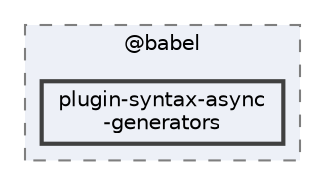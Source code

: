 digraph "pkiclassroomrescheduler/src/main/frontend/node_modules/@babel/plugin-syntax-async-generators"
{
 // LATEX_PDF_SIZE
  bgcolor="transparent";
  edge [fontname=Helvetica,fontsize=10,labelfontname=Helvetica,labelfontsize=10];
  node [fontname=Helvetica,fontsize=10,shape=box,height=0.2,width=0.4];
  compound=true
  subgraph clusterdir_bc8070c8b402176472541bb6f0cba6df {
    graph [ bgcolor="#edf0f7", pencolor="grey50", label="@babel", fontname=Helvetica,fontsize=10 style="filled,dashed", URL="dir_bc8070c8b402176472541bb6f0cba6df.html",tooltip=""]
  dir_be2c79dfec4ea8c983736efb641cfa0f [label="plugin-syntax-async\l-generators", fillcolor="#edf0f7", color="grey25", style="filled,bold", URL="dir_be2c79dfec4ea8c983736efb641cfa0f.html",tooltip=""];
  }
}
